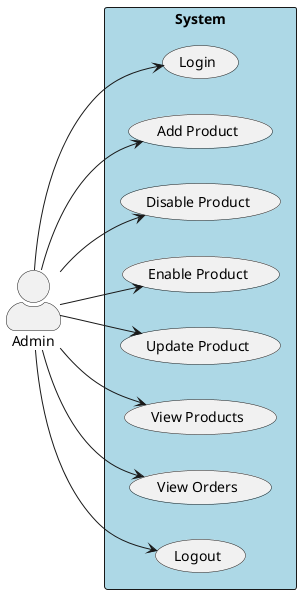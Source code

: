 @startuml admin
skinparam actorStyle awesome
left to right direction
actor Admin
rectangle "System" as system #lightblue {
 (Login)
 (Add Product)
 (Disable Product)
 (Enable Product)
 (Update Product)
 (View Products)
 (View Orders)
 (Logout)
}
Admin --> (Login)
Admin --> (Add Product)
Admin --> (Disable Product)
Admin --> (Enable Product)
Admin --> (Update Product)
Admin --> (View Products)
Admin --> (View Orders)
Admin --> (Logout)
@enduml